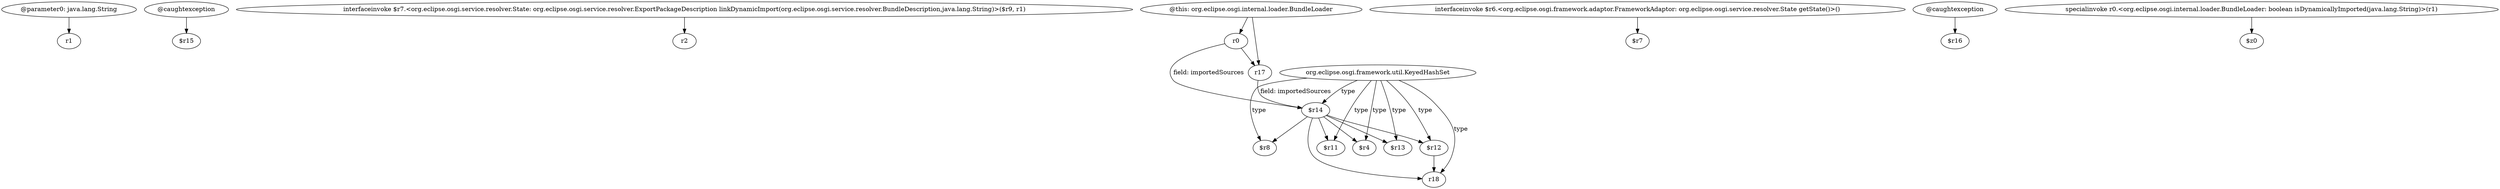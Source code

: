 digraph g {
0[label="@parameter0: java.lang.String"]
1[label="r1"]
0->1[label=""]
2[label="@caughtexception"]
3[label="$r15"]
2->3[label=""]
4[label="interfaceinvoke $r7.<org.eclipse.osgi.service.resolver.State: org.eclipse.osgi.service.resolver.ExportPackageDescription linkDynamicImport(org.eclipse.osgi.service.resolver.BundleDescription,java.lang.String)>($r9, r1)"]
5[label="r2"]
4->5[label=""]
6[label="@this: org.eclipse.osgi.internal.loader.BundleLoader"]
7[label="r0"]
6->7[label=""]
8[label="interfaceinvoke $r6.<org.eclipse.osgi.framework.adaptor.FrameworkAdaptor: org.eclipse.osgi.service.resolver.State getState()>()"]
9[label="$r7"]
8->9[label=""]
10[label="$r14"]
11[label="$r4"]
10->11[label=""]
12[label="@caughtexception"]
13[label="$r16"]
12->13[label=""]
14[label="$r11"]
10->14[label=""]
15[label="$r13"]
10->15[label=""]
16[label="r17"]
6->16[label=""]
17[label="org.eclipse.osgi.framework.util.KeyedHashSet"]
18[label="r18"]
17->18[label="type"]
19[label="$r12"]
10->19[label=""]
20[label="$r8"]
10->20[label=""]
17->19[label="type"]
17->14[label="type"]
17->15[label="type"]
17->20[label="type"]
7->10[label="field: importedSources"]
21[label="specialinvoke r0.<org.eclipse.osgi.internal.loader.BundleLoader: boolean isDynamicallyImported(java.lang.String)>(r1)"]
22[label="$z0"]
21->22[label=""]
16->10[label="field: importedSources"]
7->16[label=""]
10->18[label=""]
17->11[label="type"]
17->10[label="type"]
19->18[label=""]
}